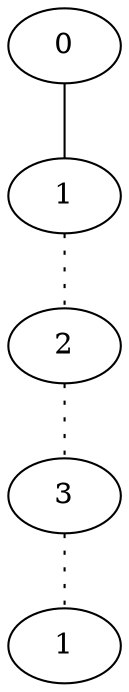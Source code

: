 graph {
a0[label=0];
a1[label=1];
a2[label=2];
a3[label=3];
a4[label=1];
a0 -- a1;
a1 -- a2 [style=dotted];
a2 -- a3 [style=dotted];
a3 -- a4 [style=dotted];
}
